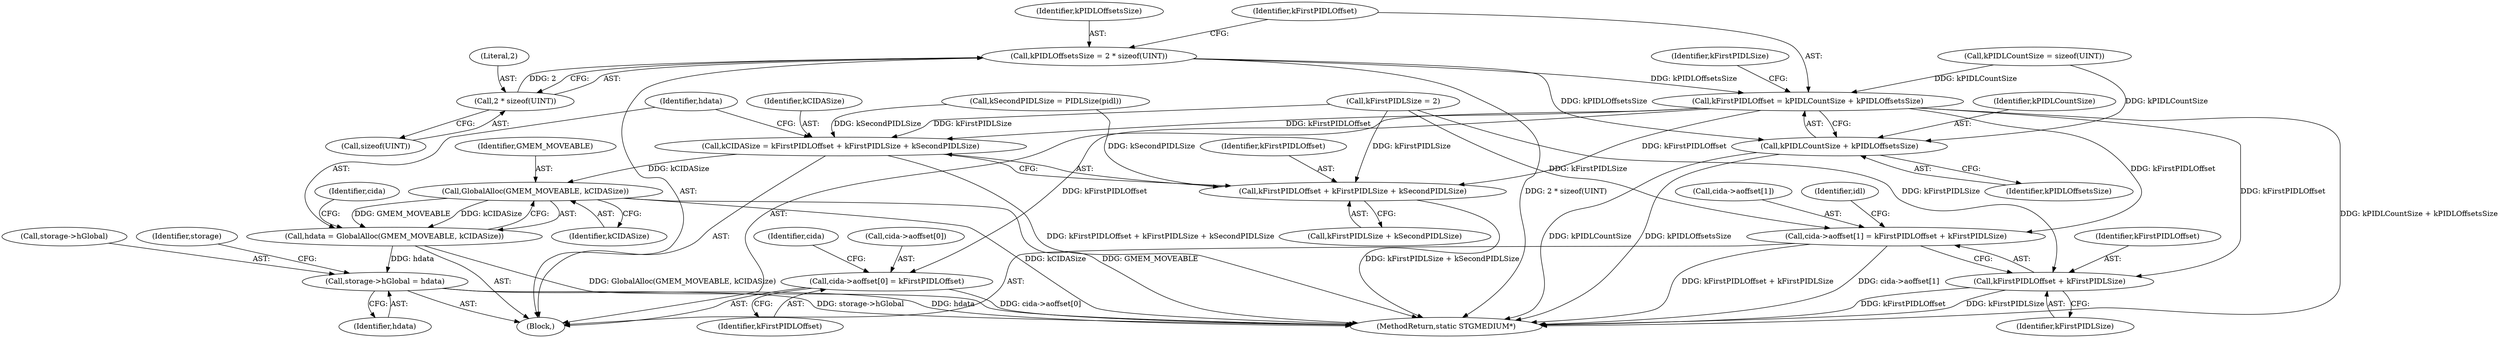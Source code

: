 digraph "0_Chrome_e93dc535728da259ec16d1c3cc393f80b25f64ae_12@API" {
"1000121" [label="(Call,kPIDLOffsetsSize = 2 * sizeof(UINT))"];
"1000123" [label="(Call,2 * sizeof(UINT))"];
"1000128" [label="(Call,kFirstPIDLOffset = kPIDLCountSize + kPIDLOffsetsSize)"];
"1000143" [label="(Call,kCIDASize = kFirstPIDLOffset + kFirstPIDLSize + kSecondPIDLSize)"];
"1000153" [label="(Call,GlobalAlloc(GMEM_MOVEABLE, kCIDASize))"];
"1000151" [label="(Call,hdata = GlobalAlloc(GMEM_MOVEABLE, kCIDASize))"];
"1000219" [label="(Call,storage->hGlobal = hdata)"];
"1000145" [label="(Call,kFirstPIDLOffset + kFirstPIDLSize + kSecondPIDLSize)"];
"1000166" [label="(Call,cida->aoffset[0] = kFirstPIDLOffset)"];
"1000173" [label="(Call,cida->aoffset[1] = kFirstPIDLOffset + kFirstPIDLSize)"];
"1000179" [label="(Call,kFirstPIDLOffset + kFirstPIDLSize)"];
"1000130" [label="(Call,kPIDLCountSize + kPIDLOffsetsSize)"];
"1000124" [label="(Literal,2)"];
"1000176" [label="(Identifier,cida)"];
"1000121" [label="(Call,kPIDLOffsetsSize = 2 * sizeof(UINT))"];
"1000151" [label="(Call,hdata = GlobalAlloc(GMEM_MOVEABLE, kCIDASize))"];
"1000147" [label="(Call,kFirstPIDLSize + kSecondPIDLSize)"];
"1000153" [label="(Call,GlobalAlloc(GMEM_MOVEABLE, kCIDASize))"];
"1000146" [label="(Identifier,kFirstPIDLOffset)"];
"1000167" [label="(Call,cida->aoffset[0])"];
"1000219" [label="(Call,storage->hGlobal = hdata)"];
"1000129" [label="(Identifier,kFirstPIDLOffset)"];
"1000184" [label="(Identifier,idl)"];
"1000122" [label="(Identifier,kPIDLOffsetsSize)"];
"1000152" [label="(Identifier,hdata)"];
"1000180" [label="(Identifier,kFirstPIDLOffset)"];
"1000231" [label="(MethodReturn,static STGMEDIUM*)"];
"1000223" [label="(Identifier,hdata)"];
"1000125" [label="(Call,sizeof(UINT))"];
"1000159" [label="(Identifier,cida)"];
"1000143" [label="(Call,kCIDASize = kFirstPIDLOffset + kFirstPIDLSize + kSecondPIDLSize)"];
"1000174" [label="(Call,cida->aoffset[1])"];
"1000131" [label="(Identifier,kPIDLCountSize)"];
"1000132" [label="(Identifier,kPIDLOffsetsSize)"];
"1000166" [label="(Call,cida->aoffset[0] = kFirstPIDLOffset)"];
"1000104" [label="(Block,)"];
"1000128" [label="(Call,kFirstPIDLOffset = kPIDLCountSize + kPIDLOffsetsSize)"];
"1000116" [label="(Call,kPIDLCountSize = sizeof(UINT))"];
"1000173" [label="(Call,cida->aoffset[1] = kFirstPIDLOffset + kFirstPIDLSize)"];
"1000123" [label="(Call,2 * sizeof(UINT))"];
"1000138" [label="(Call,kSecondPIDLSize = PIDLSize(pidl))"];
"1000179" [label="(Call,kFirstPIDLOffset + kFirstPIDLSize)"];
"1000155" [label="(Identifier,kCIDASize)"];
"1000220" [label="(Call,storage->hGlobal)"];
"1000134" [label="(Call,kFirstPIDLSize = 2)"];
"1000226" [label="(Identifier,storage)"];
"1000145" [label="(Call,kFirstPIDLOffset + kFirstPIDLSize + kSecondPIDLSize)"];
"1000154" [label="(Identifier,GMEM_MOVEABLE)"];
"1000172" [label="(Identifier,kFirstPIDLOffset)"];
"1000135" [label="(Identifier,kFirstPIDLSize)"];
"1000181" [label="(Identifier,kFirstPIDLSize)"];
"1000144" [label="(Identifier,kCIDASize)"];
"1000130" [label="(Call,kPIDLCountSize + kPIDLOffsetsSize)"];
"1000121" -> "1000104"  [label="AST: "];
"1000121" -> "1000123"  [label="CFG: "];
"1000122" -> "1000121"  [label="AST: "];
"1000123" -> "1000121"  [label="AST: "];
"1000129" -> "1000121"  [label="CFG: "];
"1000121" -> "1000231"  [label="DDG: 2 * sizeof(UINT)"];
"1000123" -> "1000121"  [label="DDG: 2"];
"1000121" -> "1000128"  [label="DDG: kPIDLOffsetsSize"];
"1000121" -> "1000130"  [label="DDG: kPIDLOffsetsSize"];
"1000123" -> "1000125"  [label="CFG: "];
"1000124" -> "1000123"  [label="AST: "];
"1000125" -> "1000123"  [label="AST: "];
"1000128" -> "1000104"  [label="AST: "];
"1000128" -> "1000130"  [label="CFG: "];
"1000129" -> "1000128"  [label="AST: "];
"1000130" -> "1000128"  [label="AST: "];
"1000135" -> "1000128"  [label="CFG: "];
"1000128" -> "1000231"  [label="DDG: kPIDLCountSize + kPIDLOffsetsSize"];
"1000116" -> "1000128"  [label="DDG: kPIDLCountSize"];
"1000128" -> "1000143"  [label="DDG: kFirstPIDLOffset"];
"1000128" -> "1000145"  [label="DDG: kFirstPIDLOffset"];
"1000128" -> "1000166"  [label="DDG: kFirstPIDLOffset"];
"1000128" -> "1000173"  [label="DDG: kFirstPIDLOffset"];
"1000128" -> "1000179"  [label="DDG: kFirstPIDLOffset"];
"1000143" -> "1000104"  [label="AST: "];
"1000143" -> "1000145"  [label="CFG: "];
"1000144" -> "1000143"  [label="AST: "];
"1000145" -> "1000143"  [label="AST: "];
"1000152" -> "1000143"  [label="CFG: "];
"1000143" -> "1000231"  [label="DDG: kFirstPIDLOffset + kFirstPIDLSize + kSecondPIDLSize"];
"1000134" -> "1000143"  [label="DDG: kFirstPIDLSize"];
"1000138" -> "1000143"  [label="DDG: kSecondPIDLSize"];
"1000143" -> "1000153"  [label="DDG: kCIDASize"];
"1000153" -> "1000151"  [label="AST: "];
"1000153" -> "1000155"  [label="CFG: "];
"1000154" -> "1000153"  [label="AST: "];
"1000155" -> "1000153"  [label="AST: "];
"1000151" -> "1000153"  [label="CFG: "];
"1000153" -> "1000231"  [label="DDG: kCIDASize"];
"1000153" -> "1000231"  [label="DDG: GMEM_MOVEABLE"];
"1000153" -> "1000151"  [label="DDG: GMEM_MOVEABLE"];
"1000153" -> "1000151"  [label="DDG: kCIDASize"];
"1000151" -> "1000104"  [label="AST: "];
"1000152" -> "1000151"  [label="AST: "];
"1000159" -> "1000151"  [label="CFG: "];
"1000151" -> "1000231"  [label="DDG: GlobalAlloc(GMEM_MOVEABLE, kCIDASize)"];
"1000151" -> "1000219"  [label="DDG: hdata"];
"1000219" -> "1000104"  [label="AST: "];
"1000219" -> "1000223"  [label="CFG: "];
"1000220" -> "1000219"  [label="AST: "];
"1000223" -> "1000219"  [label="AST: "];
"1000226" -> "1000219"  [label="CFG: "];
"1000219" -> "1000231"  [label="DDG: hdata"];
"1000219" -> "1000231"  [label="DDG: storage->hGlobal"];
"1000145" -> "1000147"  [label="CFG: "];
"1000146" -> "1000145"  [label="AST: "];
"1000147" -> "1000145"  [label="AST: "];
"1000145" -> "1000231"  [label="DDG: kFirstPIDLSize + kSecondPIDLSize"];
"1000134" -> "1000145"  [label="DDG: kFirstPIDLSize"];
"1000138" -> "1000145"  [label="DDG: kSecondPIDLSize"];
"1000166" -> "1000104"  [label="AST: "];
"1000166" -> "1000172"  [label="CFG: "];
"1000167" -> "1000166"  [label="AST: "];
"1000172" -> "1000166"  [label="AST: "];
"1000176" -> "1000166"  [label="CFG: "];
"1000166" -> "1000231"  [label="DDG: cida->aoffset[0]"];
"1000173" -> "1000104"  [label="AST: "];
"1000173" -> "1000179"  [label="CFG: "];
"1000174" -> "1000173"  [label="AST: "];
"1000179" -> "1000173"  [label="AST: "];
"1000184" -> "1000173"  [label="CFG: "];
"1000173" -> "1000231"  [label="DDG: kFirstPIDLOffset + kFirstPIDLSize"];
"1000173" -> "1000231"  [label="DDG: cida->aoffset[1]"];
"1000134" -> "1000173"  [label="DDG: kFirstPIDLSize"];
"1000179" -> "1000181"  [label="CFG: "];
"1000180" -> "1000179"  [label="AST: "];
"1000181" -> "1000179"  [label="AST: "];
"1000179" -> "1000231"  [label="DDG: kFirstPIDLSize"];
"1000179" -> "1000231"  [label="DDG: kFirstPIDLOffset"];
"1000134" -> "1000179"  [label="DDG: kFirstPIDLSize"];
"1000130" -> "1000132"  [label="CFG: "];
"1000131" -> "1000130"  [label="AST: "];
"1000132" -> "1000130"  [label="AST: "];
"1000130" -> "1000231"  [label="DDG: kPIDLOffsetsSize"];
"1000130" -> "1000231"  [label="DDG: kPIDLCountSize"];
"1000116" -> "1000130"  [label="DDG: kPIDLCountSize"];
}
